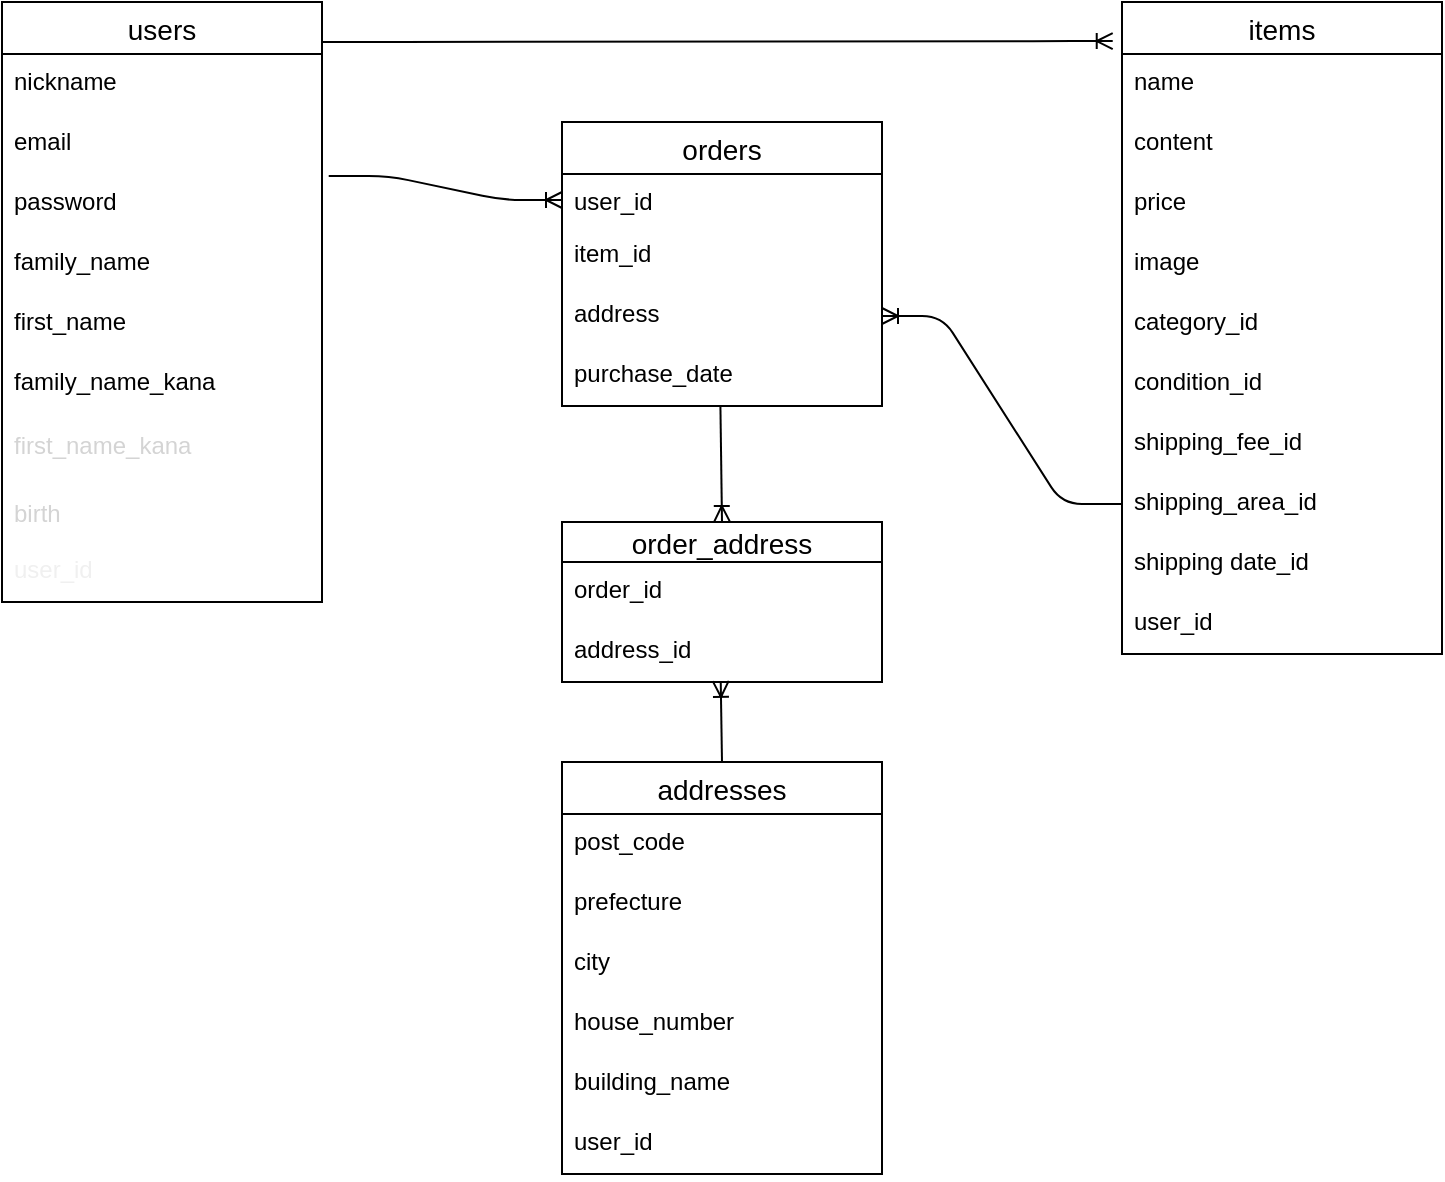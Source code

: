 <mxfile version="13.10.0" type="embed">
    <diagram id="uCqKptz8KnvizS-HZH2t" name="ページ1">
        <mxGraphModel dx="592" dy="624" grid="1" gridSize="10" guides="1" tooltips="1" connect="1" arrows="1" fold="1" page="1" pageScale="1" pageWidth="850" pageHeight="1100" math="0" shadow="0">
            <root>
                <mxCell id="0"/>
                <mxCell id="1" parent="0"/>
                <mxCell id="6" value="users" style="swimlane;fontStyle=0;childLayout=stackLayout;horizontal=1;startSize=26;horizontalStack=0;resizeParent=1;resizeParentMax=0;resizeLast=0;collapsible=1;marginBottom=0;align=center;fontSize=14;" vertex="1" parent="1">
                    <mxGeometry x="40" y="120" width="160" height="300" as="geometry"/>
                </mxCell>
                <mxCell id="3" value="nickname" style="text;strokeColor=none;fillColor=none;spacingLeft=4;spacingRight=4;overflow=hidden;rotatable=0;points=[[0,0.5],[1,0.5]];portConstraint=eastwest;fontSize=12;" vertex="1" parent="6">
                    <mxGeometry y="26" width="160" height="30" as="geometry"/>
                </mxCell>
                <mxCell id="4" value="email" style="text;strokeColor=none;fillColor=none;spacingLeft=4;spacingRight=4;overflow=hidden;rotatable=0;points=[[0,0.5],[1,0.5]];portConstraint=eastwest;fontSize=12;" vertex="1" parent="6">
                    <mxGeometry y="56" width="160" height="30" as="geometry"/>
                </mxCell>
                <mxCell id="5" value="password" style="text;strokeColor=none;fillColor=none;spacingLeft=4;spacingRight=4;overflow=hidden;rotatable=0;points=[[0,0.5],[1,0.5]];portConstraint=eastwest;fontSize=12;" vertex="1" parent="6">
                    <mxGeometry y="86" width="160" height="30" as="geometry"/>
                </mxCell>
                <mxCell id="7" value="family_name " style="text;strokeColor=none;fillColor=none;spacingLeft=4;spacingRight=4;overflow=hidden;rotatable=0;points=[[0,0.5],[1,0.5]];portConstraint=eastwest;fontSize=12;" vertex="1" parent="6">
                    <mxGeometry y="116" width="160" height="30" as="geometry"/>
                </mxCell>
                <mxCell id="8" value="first_name" style="text;strokeColor=none;fillColor=none;spacingLeft=4;spacingRight=4;overflow=hidden;rotatable=0;points=[[0,0.5],[1,0.5]];portConstraint=eastwest;fontSize=12;" vertex="1" parent="6">
                    <mxGeometry y="146" width="160" height="30" as="geometry"/>
                </mxCell>
                <mxCell id="9" value="family_name_kana" style="text;strokeColor=none;fillColor=none;spacingLeft=4;spacingRight=4;overflow=hidden;rotatable=0;points=[[0,0.5],[1,0.5]];portConstraint=eastwest;fontSize=12;" vertex="1" parent="6">
                    <mxGeometry y="176" width="160" height="30" as="geometry"/>
                </mxCell>
                <mxCell id="11" value="&lt;div style=&quot;color: rgb(212, 212, 212); line-height: 18px;&quot;&gt;first_name_kana&lt;/div&gt;" style="text;html=1;strokeColor=none;fillColor=none;align=left;verticalAlign=top;whiteSpace=wrap;rounded=0;labelBackgroundColor=none;spacingLeft=4;spacingRight=4;" vertex="1" parent="6">
                    <mxGeometry y="206" width="160" height="34" as="geometry"/>
                </mxCell>
                <mxCell id="12" value="&lt;div style=&quot;color: rgb(212 , 212 , 212) ; line-height: 18px&quot;&gt;birth&lt;/div&gt;" style="text;html=1;strokeColor=none;fillColor=none;align=left;verticalAlign=top;whiteSpace=wrap;rounded=0;labelBackgroundColor=none;spacingLeft=4;spacingRight=4;" vertex="1" parent="6">
                    <mxGeometry y="240" width="160" height="30" as="geometry"/>
                </mxCell>
                <mxCell id="16" value="user_id" style="text;html=1;strokeColor=none;fillColor=none;align=left;verticalAlign=top;whiteSpace=wrap;rounded=0;labelBackgroundColor=none;fontColor=#f0f0f0;spacingLeft=4;spacingRight=4;" vertex="1" parent="6">
                    <mxGeometry y="270" width="160" height="30" as="geometry"/>
                </mxCell>
                <mxCell id="mV_dkBdpAy67iQQKkgaF-21" value="items" style="swimlane;fontStyle=0;childLayout=stackLayout;horizontal=1;startSize=26;horizontalStack=0;resizeParent=1;resizeParentMax=0;resizeLast=0;collapsible=1;marginBottom=0;align=center;fontSize=14;labelBackgroundColor=none;" vertex="1" parent="1">
                    <mxGeometry x="600" y="120" width="160" height="326" as="geometry"/>
                </mxCell>
                <mxCell id="mV_dkBdpAy67iQQKkgaF-22" value="name" style="text;strokeColor=none;fillColor=none;spacingLeft=4;spacingRight=4;overflow=hidden;rotatable=0;points=[[0,0.5],[1,0.5]];portConstraint=eastwest;fontSize=12;" vertex="1" parent="mV_dkBdpAy67iQQKkgaF-21">
                    <mxGeometry y="26" width="160" height="30" as="geometry"/>
                </mxCell>
                <mxCell id="mV_dkBdpAy67iQQKkgaF-23" value="content" style="text;strokeColor=none;fillColor=none;spacingLeft=4;spacingRight=4;overflow=hidden;rotatable=0;points=[[0,0.5],[1,0.5]];portConstraint=eastwest;fontSize=12;" vertex="1" parent="mV_dkBdpAy67iQQKkgaF-21">
                    <mxGeometry y="56" width="160" height="30" as="geometry"/>
                </mxCell>
                <mxCell id="mV_dkBdpAy67iQQKkgaF-24" value="price " style="text;strokeColor=none;fillColor=none;spacingLeft=4;spacingRight=4;overflow=hidden;rotatable=0;points=[[0,0.5],[1,0.5]];portConstraint=eastwest;fontSize=12;" vertex="1" parent="mV_dkBdpAy67iQQKkgaF-21">
                    <mxGeometry y="86" width="160" height="30" as="geometry"/>
                </mxCell>
                <mxCell id="mV_dkBdpAy67iQQKkgaF-25" value="image" style="text;strokeColor=none;fillColor=none;spacingLeft=4;spacingRight=4;overflow=hidden;rotatable=0;points=[[0,0.5],[1,0.5]];portConstraint=eastwest;fontSize=12;labelBackgroundColor=none;align=left;" vertex="1" parent="mV_dkBdpAy67iQQKkgaF-21">
                    <mxGeometry y="116" width="160" height="30" as="geometry"/>
                </mxCell>
                <mxCell id="mV_dkBdpAy67iQQKkgaF-26" value="category_id" style="text;strokeColor=none;fillColor=none;spacingLeft=4;spacingRight=4;overflow=hidden;rotatable=0;points=[[0,0.5],[1,0.5]];portConstraint=eastwest;fontSize=12;labelBackgroundColor=none;align=left;" vertex="1" parent="mV_dkBdpAy67iQQKkgaF-21">
                    <mxGeometry y="146" width="160" height="30" as="geometry"/>
                </mxCell>
                <mxCell id="mV_dkBdpAy67iQQKkgaF-27" value="condition_id" style="text;strokeColor=none;fillColor=none;spacingLeft=4;spacingRight=4;overflow=hidden;rotatable=0;points=[[0,0.5],[1,0.5]];portConstraint=eastwest;fontSize=12;labelBackgroundColor=none;align=left;" vertex="1" parent="mV_dkBdpAy67iQQKkgaF-21">
                    <mxGeometry y="176" width="160" height="30" as="geometry"/>
                </mxCell>
                <mxCell id="mV_dkBdpAy67iQQKkgaF-28" value="shipping_fee_id" style="text;strokeColor=none;fillColor=none;spacingLeft=4;spacingRight=4;overflow=hidden;rotatable=0;points=[[0,0.5],[1,0.5]];portConstraint=eastwest;fontSize=12;labelBackgroundColor=none;align=left;" vertex="1" parent="mV_dkBdpAy67iQQKkgaF-21">
                    <mxGeometry y="206" width="160" height="30" as="geometry"/>
                </mxCell>
                <mxCell id="mV_dkBdpAy67iQQKkgaF-29" value="shipping_area_id" style="text;strokeColor=none;fillColor=none;spacingLeft=4;spacingRight=4;overflow=hidden;rotatable=0;points=[[0,0.5],[1,0.5]];portConstraint=eastwest;fontSize=12;labelBackgroundColor=none;align=left;" vertex="1" parent="mV_dkBdpAy67iQQKkgaF-21">
                    <mxGeometry y="236" width="160" height="30" as="geometry"/>
                </mxCell>
                <mxCell id="mV_dkBdpAy67iQQKkgaF-30" value="shipping date_id" style="text;strokeColor=none;fillColor=none;spacingLeft=4;spacingRight=4;overflow=hidden;rotatable=0;points=[[0,0.5],[1,0.5]];portConstraint=eastwest;fontSize=12;labelBackgroundColor=none;align=left;" vertex="1" parent="mV_dkBdpAy67iQQKkgaF-21">
                    <mxGeometry y="266" width="160" height="30" as="geometry"/>
                </mxCell>
                <mxCell id="mV_dkBdpAy67iQQKkgaF-31" value="user_id" style="text;strokeColor=none;fillColor=none;spacingLeft=4;spacingRight=4;overflow=hidden;rotatable=0;points=[[0,0.5],[1,0.5]];portConstraint=eastwest;fontSize=12;labelBackgroundColor=none;align=left;" vertex="1" parent="mV_dkBdpAy67iQQKkgaF-21">
                    <mxGeometry y="296" width="160" height="30" as="geometry"/>
                </mxCell>
                <mxCell id="mV_dkBdpAy67iQQKkgaF-32" value="" style="edgeStyle=entityRelationEdgeStyle;fontSize=12;html=1;endArrow=ERoneToMany;entryX=-0.029;entryY=0.06;entryDx=0;entryDy=0;entryPerimeter=0;" edge="1" parent="1" target="mV_dkBdpAy67iQQKkgaF-21">
                    <mxGeometry width="100" height="100" relative="1" as="geometry">
                        <mxPoint x="200" y="140" as="sourcePoint"/>
                        <mxPoint x="320" y="140" as="targetPoint"/>
                    </mxGeometry>
                </mxCell>
                <mxCell id="mV_dkBdpAy67iQQKkgaF-38" value="orders" style="swimlane;fontStyle=0;childLayout=stackLayout;horizontal=1;startSize=26;horizontalStack=0;resizeParent=1;resizeParentMax=0;resizeLast=0;collapsible=1;marginBottom=0;align=center;fontSize=14;labelBackgroundColor=none;" vertex="1" parent="1">
                    <mxGeometry x="320" y="180" width="160" height="142" as="geometry"/>
                </mxCell>
                <mxCell id="mV_dkBdpAy67iQQKkgaF-39" value="user_id " style="text;strokeColor=none;fillColor=none;spacingLeft=4;spacingRight=4;overflow=hidden;rotatable=0;points=[[0,0.5],[1,0.5]];portConstraint=eastwest;fontSize=12;" vertex="1" parent="mV_dkBdpAy67iQQKkgaF-38">
                    <mxGeometry y="26" width="160" height="26" as="geometry"/>
                </mxCell>
                <mxCell id="mV_dkBdpAy67iQQKkgaF-40" value="item_id" style="text;strokeColor=none;fillColor=none;spacingLeft=4;spacingRight=4;overflow=hidden;rotatable=0;points=[[0,0.5],[1,0.5]];portConstraint=eastwest;fontSize=12;" vertex="1" parent="mV_dkBdpAy67iQQKkgaF-38">
                    <mxGeometry y="52" width="160" height="30" as="geometry"/>
                </mxCell>
                <mxCell id="mV_dkBdpAy67iQQKkgaF-41" value="address" style="text;strokeColor=none;fillColor=none;spacingLeft=4;spacingRight=4;overflow=hidden;rotatable=0;points=[[0,0.5],[1,0.5]];portConstraint=eastwest;fontSize=12;" vertex="1" parent="mV_dkBdpAy67iQQKkgaF-38">
                    <mxGeometry y="82" width="160" height="30" as="geometry"/>
                </mxCell>
                <mxCell id="mV_dkBdpAy67iQQKkgaF-42" value="purchase_date" style="text;strokeColor=none;fillColor=none;spacingLeft=4;spacingRight=4;overflow=hidden;rotatable=0;points=[[0,0.5],[1,0.5]];portConstraint=eastwest;fontSize=12;labelBackgroundColor=none;align=left;" vertex="1" parent="mV_dkBdpAy67iQQKkgaF-38">
                    <mxGeometry y="112" width="160" height="30" as="geometry"/>
                </mxCell>
                <mxCell id="mV_dkBdpAy67iQQKkgaF-43" value="" style="edgeStyle=entityRelationEdgeStyle;fontSize=12;html=1;endArrow=ERoneToMany;entryX=0;entryY=0.5;entryDx=0;entryDy=0;exitX=1.021;exitY=0.033;exitDx=0;exitDy=0;exitPerimeter=0;" edge="1" parent="1" source="5" target="mV_dkBdpAy67iQQKkgaF-39">
                    <mxGeometry width="100" height="100" relative="1" as="geometry">
                        <mxPoint x="200" y="390" as="sourcePoint"/>
                        <mxPoint x="300" y="290" as="targetPoint"/>
                    </mxGeometry>
                </mxCell>
                <mxCell id="mV_dkBdpAy67iQQKkgaF-44" value="" style="edgeStyle=entityRelationEdgeStyle;fontSize=12;html=1;endArrow=ERoneToMany;exitX=0;exitY=0.5;exitDx=0;exitDy=0;" edge="1" parent="1" source="mV_dkBdpAy67iQQKkgaF-29" target="mV_dkBdpAy67iQQKkgaF-41">
                    <mxGeometry width="100" height="100" relative="1" as="geometry">
                        <mxPoint x="540" y="570" as="sourcePoint"/>
                        <mxPoint x="525" y="390" as="targetPoint"/>
                    </mxGeometry>
                </mxCell>
                <mxCell id="mV_dkBdpAy67iQQKkgaF-45" value="order_address" style="swimlane;fontStyle=0;childLayout=stackLayout;horizontal=1;startSize=20;horizontalStack=0;resizeParent=1;resizeParentMax=0;resizeLast=0;collapsible=1;marginBottom=0;align=center;fontSize=14;labelBackgroundColor=none;" vertex="1" parent="1">
                    <mxGeometry x="320" y="380" width="160" height="80" as="geometry"/>
                </mxCell>
                <mxCell id="mV_dkBdpAy67iQQKkgaF-46" value="order_id" style="text;strokeColor=none;fillColor=none;spacingLeft=4;spacingRight=4;overflow=hidden;rotatable=0;points=[[0,0.5],[1,0.5]];portConstraint=eastwest;fontSize=12;" vertex="1" parent="mV_dkBdpAy67iQQKkgaF-45">
                    <mxGeometry y="20" width="160" height="30" as="geometry"/>
                </mxCell>
                <mxCell id="mV_dkBdpAy67iQQKkgaF-47" value="address_id" style="text;strokeColor=none;fillColor=none;spacingLeft=4;spacingRight=4;overflow=hidden;rotatable=0;points=[[0,0.5],[1,0.5]];portConstraint=eastwest;fontSize=12;" vertex="1" parent="mV_dkBdpAy67iQQKkgaF-45">
                    <mxGeometry y="50" width="160" height="30" as="geometry"/>
                </mxCell>
                <mxCell id="mV_dkBdpAy67iQQKkgaF-49" value="addresses" style="swimlane;fontStyle=0;childLayout=stackLayout;horizontal=1;startSize=26;horizontalStack=0;resizeParent=1;resizeParentMax=0;resizeLast=0;collapsible=1;marginBottom=0;align=center;fontSize=14;labelBackgroundColor=none;" vertex="1" parent="1">
                    <mxGeometry x="320" y="500" width="160" height="206" as="geometry"/>
                </mxCell>
                <mxCell id="mV_dkBdpAy67iQQKkgaF-50" value="post_code" style="text;strokeColor=none;fillColor=none;spacingLeft=4;spacingRight=4;overflow=hidden;rotatable=0;points=[[0,0.5],[1,0.5]];portConstraint=eastwest;fontSize=12;" vertex="1" parent="mV_dkBdpAy67iQQKkgaF-49">
                    <mxGeometry y="26" width="160" height="30" as="geometry"/>
                </mxCell>
                <mxCell id="mV_dkBdpAy67iQQKkgaF-51" value="prefecture" style="text;strokeColor=none;fillColor=none;spacingLeft=4;spacingRight=4;overflow=hidden;rotatable=0;points=[[0,0.5],[1,0.5]];portConstraint=eastwest;fontSize=12;" vertex="1" parent="mV_dkBdpAy67iQQKkgaF-49">
                    <mxGeometry y="56" width="160" height="30" as="geometry"/>
                </mxCell>
                <mxCell id="mV_dkBdpAy67iQQKkgaF-52" value="city" style="text;strokeColor=none;fillColor=none;spacingLeft=4;spacingRight=4;overflow=hidden;rotatable=0;points=[[0,0.5],[1,0.5]];portConstraint=eastwest;fontSize=12;" vertex="1" parent="mV_dkBdpAy67iQQKkgaF-49">
                    <mxGeometry y="86" width="160" height="30" as="geometry"/>
                </mxCell>
                <mxCell id="mV_dkBdpAy67iQQKkgaF-53" value="house_number" style="text;strokeColor=none;fillColor=none;spacingLeft=4;spacingRight=4;overflow=hidden;rotatable=0;points=[[0,0.5],[1,0.5]];portConstraint=eastwest;fontSize=12;labelBackgroundColor=none;align=left;" vertex="1" parent="mV_dkBdpAy67iQQKkgaF-49">
                    <mxGeometry y="116" width="160" height="30" as="geometry"/>
                </mxCell>
                <mxCell id="mV_dkBdpAy67iQQKkgaF-54" value="building_name" style="text;strokeColor=none;fillColor=none;spacingLeft=4;spacingRight=4;overflow=hidden;rotatable=0;points=[[0,0.5],[1,0.5]];portConstraint=eastwest;fontSize=12;labelBackgroundColor=none;align=left;" vertex="1" parent="mV_dkBdpAy67iQQKkgaF-49">
                    <mxGeometry y="146" width="160" height="30" as="geometry"/>
                </mxCell>
                <mxCell id="mV_dkBdpAy67iQQKkgaF-55" value="user_id" style="text;strokeColor=none;fillColor=none;spacingLeft=4;spacingRight=4;overflow=hidden;rotatable=0;points=[[0,0.5],[1,0.5]];portConstraint=eastwest;fontSize=12;labelBackgroundColor=none;align=left;" vertex="1" parent="mV_dkBdpAy67iQQKkgaF-49">
                    <mxGeometry y="176" width="160" height="30" as="geometry"/>
                </mxCell>
                <mxCell id="mV_dkBdpAy67iQQKkgaF-66" value="" style="fontSize=12;html=1;endArrow=ERoneToMany;entryX=0.5;entryY=0;entryDx=0;entryDy=0;exitX=0.495;exitY=0.983;exitDx=0;exitDy=0;exitPerimeter=0;" edge="1" parent="1" source="mV_dkBdpAy67iQQKkgaF-42" target="mV_dkBdpAy67iQQKkgaF-45">
                    <mxGeometry width="100" height="100" relative="1" as="geometry">
                        <mxPoint x="330" y="410" as="sourcePoint"/>
                        <mxPoint x="430" y="310" as="targetPoint"/>
                    </mxGeometry>
                </mxCell>
                <mxCell id="mV_dkBdpAy67iQQKkgaF-67" value="" style="fontSize=12;html=1;endArrow=ERoneToMany;exitX=0.5;exitY=0;exitDx=0;exitDy=0;entryX=0.496;entryY=0.983;entryDx=0;entryDy=0;entryPerimeter=0;" edge="1" parent="1" source="mV_dkBdpAy67iQQKkgaF-49" target="mV_dkBdpAy67iQQKkgaF-47">
                    <mxGeometry width="100" height="100" relative="1" as="geometry">
                        <mxPoint x="330" y="410" as="sourcePoint"/>
                        <mxPoint x="402" y="460" as="targetPoint"/>
                    </mxGeometry>
                </mxCell>
            </root>
        </mxGraphModel>
    </diagram>
</mxfile>